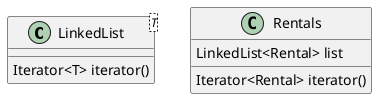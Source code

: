 @startuml


class LinkedList<T> {
    Iterator<T> iterator()
}

class Rentals {
    LinkedList<Rental> list

    Iterator<Rental> iterator()
}

@enduml